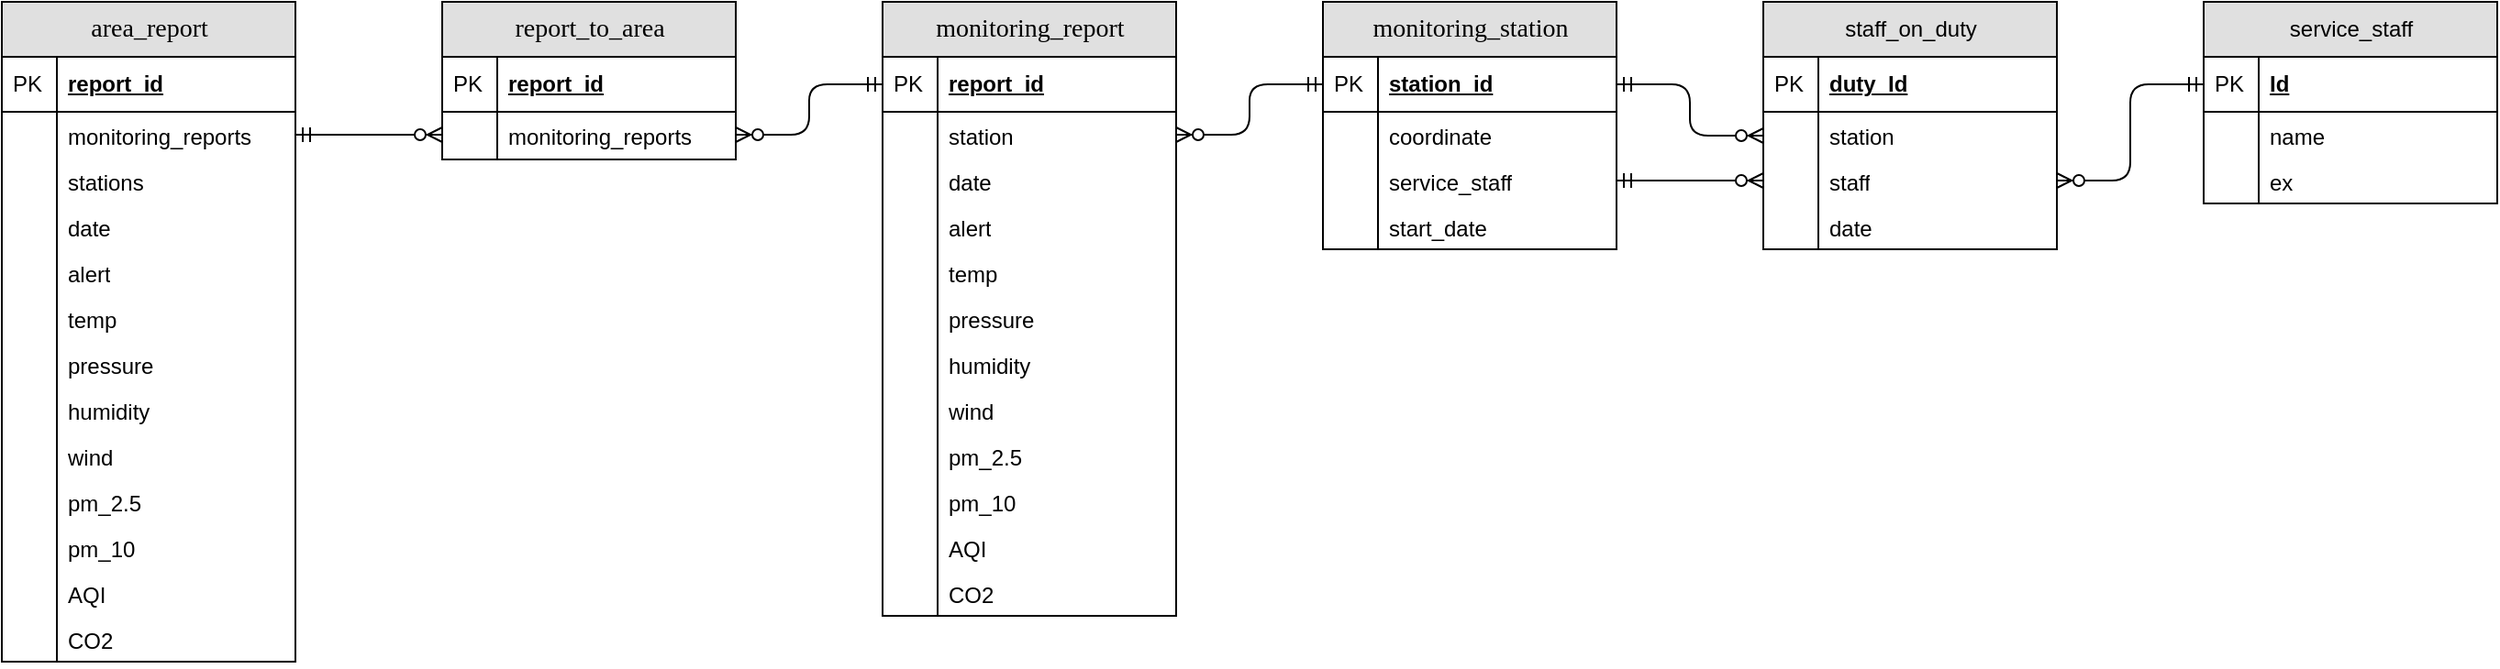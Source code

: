 <mxfile version="14.6.13" type="github">
  <diagram name="Page-1" id="e56a1550-8fbb-45ad-956c-1786394a9013">
    <mxGraphModel dx="2522" dy="762" grid="1" gridSize="10" guides="1" tooltips="1" connect="1" arrows="1" fold="1" page="1" pageScale="1" pageWidth="1100" pageHeight="850" background="#ffffff" math="0" shadow="0">
      <root>
        <mxCell id="0" />
        <mxCell id="1" parent="0" />
        <mxCell id="2e49270ec7c68f3f-80" value="monitoring_station" style="swimlane;html=1;fontStyle=0;childLayout=stackLayout;horizontal=1;startSize=30;fillColor=#e0e0e0;horizontalStack=0;resizeParent=1;resizeLast=0;collapsible=1;marginBottom=0;swimlaneFillColor=#ffffff;align=center;rounded=0;shadow=0;comic=0;labelBackgroundColor=none;strokeWidth=1;fontFamily=Verdana;fontSize=14" parent="1" vertex="1">
          <mxGeometry x="440" y="320" width="160" height="135" as="geometry">
            <mxRectangle x="30" y="358" width="170" height="26" as="alternateBounds" />
          </mxGeometry>
        </mxCell>
        <mxCell id="2e49270ec7c68f3f-81" value="station_id" style="shape=partialRectangle;top=0;left=0;right=0;bottom=1;html=1;align=left;verticalAlign=middle;fillColor=none;spacingLeft=34;spacingRight=4;whiteSpace=wrap;overflow=hidden;rotatable=0;points=[[0,0.5],[1,0.5]];portConstraint=eastwest;dropTarget=0;fontStyle=5;" parent="2e49270ec7c68f3f-80" vertex="1">
          <mxGeometry y="30" width="160" height="30" as="geometry" />
        </mxCell>
        <mxCell id="2e49270ec7c68f3f-82" value="PK" style="shape=partialRectangle;top=0;left=0;bottom=0;html=1;fillColor=none;align=left;verticalAlign=middle;spacingLeft=4;spacingRight=4;whiteSpace=wrap;overflow=hidden;rotatable=0;points=[];portConstraint=eastwest;part=1;" parent="2e49270ec7c68f3f-81" vertex="1" connectable="0">
          <mxGeometry width="30" height="30" as="geometry" />
        </mxCell>
        <mxCell id="2e49270ec7c68f3f-83" value="coordinate" style="shape=partialRectangle;top=0;left=0;right=0;bottom=0;html=1;align=left;verticalAlign=top;fillColor=none;spacingLeft=34;spacingRight=4;whiteSpace=wrap;overflow=hidden;rotatable=0;points=[[0,0.5],[1,0.5]];portConstraint=eastwest;dropTarget=0;" parent="2e49270ec7c68f3f-80" vertex="1">
          <mxGeometry y="60" width="160" height="25" as="geometry" />
        </mxCell>
        <mxCell id="2e49270ec7c68f3f-84" value="" style="shape=partialRectangle;top=0;left=0;bottom=0;html=1;fillColor=none;align=left;verticalAlign=top;spacingLeft=4;spacingRight=4;whiteSpace=wrap;overflow=hidden;rotatable=0;points=[];portConstraint=eastwest;part=1;" parent="2e49270ec7c68f3f-83" vertex="1" connectable="0">
          <mxGeometry width="30" height="25" as="geometry" />
        </mxCell>
        <mxCell id="2e49270ec7c68f3f-87" value="service_staff" style="shape=partialRectangle;top=0;left=0;right=0;bottom=0;html=1;align=left;verticalAlign=top;fillColor=none;spacingLeft=34;spacingRight=4;whiteSpace=wrap;overflow=hidden;rotatable=0;points=[[0,0.5],[1,0.5]];portConstraint=eastwest;dropTarget=0;" parent="2e49270ec7c68f3f-80" vertex="1">
          <mxGeometry y="85" width="160" height="25" as="geometry" />
        </mxCell>
        <mxCell id="2e49270ec7c68f3f-88" value="" style="shape=partialRectangle;top=0;left=0;bottom=0;html=1;fillColor=none;align=left;verticalAlign=top;spacingLeft=4;spacingRight=4;whiteSpace=wrap;overflow=hidden;rotatable=0;points=[];portConstraint=eastwest;part=1;" parent="2e49270ec7c68f3f-87" vertex="1" connectable="0">
          <mxGeometry width="30" height="25" as="geometry" />
        </mxCell>
        <mxCell id="2e49270ec7c68f3f-85" value="start_date" style="shape=partialRectangle;top=0;left=0;right=0;bottom=0;html=1;align=left;verticalAlign=top;fillColor=none;spacingLeft=34;spacingRight=4;whiteSpace=wrap;overflow=hidden;rotatable=0;points=[[0,0.5],[1,0.5]];portConstraint=eastwest;dropTarget=0;" parent="2e49270ec7c68f3f-80" vertex="1">
          <mxGeometry y="110" width="160" height="25" as="geometry" />
        </mxCell>
        <mxCell id="2e49270ec7c68f3f-86" value="" style="shape=partialRectangle;top=0;left=0;bottom=0;html=1;fillColor=none;align=left;verticalAlign=top;spacingLeft=4;spacingRight=4;whiteSpace=wrap;overflow=hidden;rotatable=0;points=[];portConstraint=eastwest;part=1;" parent="2e49270ec7c68f3f-85" vertex="1" connectable="0">
          <mxGeometry width="30" height="25" as="geometry" />
        </mxCell>
        <mxCell id="SDH8PBnI_4fNQl6dAAK--8" value="&lt;span style=&quot;font-family: &amp;#34;helvetica&amp;#34; ; font-size: 12px ; text-align: left&quot;&gt;service_staff&lt;/span&gt;" style="swimlane;html=1;fontStyle=0;childLayout=stackLayout;horizontal=1;startSize=30;fillColor=#e0e0e0;horizontalStack=0;resizeParent=1;resizeLast=0;collapsible=1;marginBottom=0;swimlaneFillColor=#ffffff;align=center;rounded=0;shadow=0;comic=0;labelBackgroundColor=none;strokeWidth=1;fontFamily=Verdana;fontSize=14;swimlaneLine=1;" vertex="1" parent="1">
          <mxGeometry x="920" y="320" width="160" height="110" as="geometry" />
        </mxCell>
        <mxCell id="SDH8PBnI_4fNQl6dAAK--9" value="Id" style="shape=partialRectangle;top=0;left=0;right=0;bottom=1;html=1;align=left;verticalAlign=middle;fillColor=none;spacingLeft=34;spacingRight=4;whiteSpace=wrap;overflow=hidden;rotatable=0;points=[[0,0.5],[1,0.5]];portConstraint=eastwest;dropTarget=0;fontStyle=5;" vertex="1" parent="SDH8PBnI_4fNQl6dAAK--8">
          <mxGeometry y="30" width="160" height="30" as="geometry" />
        </mxCell>
        <mxCell id="SDH8PBnI_4fNQl6dAAK--10" value="PK" style="shape=partialRectangle;top=0;left=0;bottom=0;html=1;fillColor=none;align=left;verticalAlign=middle;spacingLeft=4;spacingRight=4;whiteSpace=wrap;overflow=hidden;rotatable=0;points=[];portConstraint=eastwest;part=1;" vertex="1" connectable="0" parent="SDH8PBnI_4fNQl6dAAK--9">
          <mxGeometry width="30" height="30" as="geometry" />
        </mxCell>
        <mxCell id="SDH8PBnI_4fNQl6dAAK--11" value="name" style="shape=partialRectangle;top=0;left=0;right=0;bottom=0;html=1;align=left;verticalAlign=top;fillColor=none;spacingLeft=34;spacingRight=4;whiteSpace=wrap;overflow=hidden;rotatable=0;points=[[0,0.5],[1,0.5]];portConstraint=eastwest;dropTarget=0;" vertex="1" parent="SDH8PBnI_4fNQl6dAAK--8">
          <mxGeometry y="60" width="160" height="25" as="geometry" />
        </mxCell>
        <mxCell id="SDH8PBnI_4fNQl6dAAK--12" value="" style="shape=partialRectangle;top=0;left=0;bottom=0;html=1;fillColor=none;align=left;verticalAlign=top;spacingLeft=4;spacingRight=4;whiteSpace=wrap;overflow=hidden;rotatable=0;points=[];portConstraint=eastwest;part=1;" vertex="1" connectable="0" parent="SDH8PBnI_4fNQl6dAAK--11">
          <mxGeometry width="30" height="25" as="geometry" />
        </mxCell>
        <mxCell id="SDH8PBnI_4fNQl6dAAK--35" value="ex" style="shape=partialRectangle;top=0;left=0;right=0;bottom=0;html=1;align=left;verticalAlign=top;fillColor=none;spacingLeft=34;spacingRight=4;whiteSpace=wrap;overflow=hidden;rotatable=0;points=[[0,0.5],[1,0.5]];portConstraint=eastwest;dropTarget=0;" vertex="1" parent="SDH8PBnI_4fNQl6dAAK--8">
          <mxGeometry y="85" width="160" height="25" as="geometry" />
        </mxCell>
        <mxCell id="SDH8PBnI_4fNQl6dAAK--36" value="" style="shape=partialRectangle;top=0;left=0;bottom=0;html=1;fillColor=none;align=left;verticalAlign=top;spacingLeft=4;spacingRight=4;whiteSpace=wrap;overflow=hidden;rotatable=0;points=[];portConstraint=eastwest;part=1;" vertex="1" connectable="0" parent="SDH8PBnI_4fNQl6dAAK--35">
          <mxGeometry width="30" height="25" as="geometry" />
        </mxCell>
        <mxCell id="SDH8PBnI_4fNQl6dAAK--19" value="&lt;span style=&quot;font-family: &amp;#34;helvetica&amp;#34; ; font-size: 12px ; text-align: left&quot;&gt;staff_on_duty&lt;/span&gt;" style="swimlane;html=1;fontStyle=0;childLayout=stackLayout;horizontal=1;startSize=30;fillColor=#e0e0e0;horizontalStack=0;resizeParent=1;resizeLast=0;collapsible=1;marginBottom=0;swimlaneFillColor=#ffffff;align=center;rounded=0;shadow=0;comic=0;labelBackgroundColor=none;strokeWidth=1;fontFamily=Verdana;fontSize=14;swimlaneLine=1;" vertex="1" parent="1">
          <mxGeometry x="680" y="320" width="160" height="135" as="geometry">
            <mxRectangle x="290" y="570" width="100" height="26" as="alternateBounds" />
          </mxGeometry>
        </mxCell>
        <mxCell id="SDH8PBnI_4fNQl6dAAK--20" value="duty_Id" style="shape=partialRectangle;top=0;left=0;right=0;bottom=1;html=1;align=left;verticalAlign=middle;fillColor=none;spacingLeft=34;spacingRight=4;whiteSpace=wrap;overflow=hidden;rotatable=0;points=[[0,0.5],[1,0.5]];portConstraint=eastwest;dropTarget=0;fontStyle=5;" vertex="1" parent="SDH8PBnI_4fNQl6dAAK--19">
          <mxGeometry y="30" width="160" height="30" as="geometry" />
        </mxCell>
        <mxCell id="SDH8PBnI_4fNQl6dAAK--21" value="PK" style="shape=partialRectangle;top=0;left=0;bottom=0;html=1;fillColor=none;align=left;verticalAlign=middle;spacingLeft=4;spacingRight=4;whiteSpace=wrap;overflow=hidden;rotatable=0;points=[];portConstraint=eastwest;part=1;" vertex="1" connectable="0" parent="SDH8PBnI_4fNQl6dAAK--20">
          <mxGeometry width="30" height="30" as="geometry" />
        </mxCell>
        <mxCell id="SDH8PBnI_4fNQl6dAAK--24" value="station" style="shape=partialRectangle;top=0;left=0;right=0;bottom=0;html=1;align=left;verticalAlign=top;fillColor=none;spacingLeft=34;spacingRight=4;whiteSpace=wrap;overflow=hidden;rotatable=0;points=[[0,0.5],[1,0.5]];portConstraint=eastwest;dropTarget=0;" vertex="1" parent="SDH8PBnI_4fNQl6dAAK--19">
          <mxGeometry y="60" width="160" height="25" as="geometry" />
        </mxCell>
        <mxCell id="SDH8PBnI_4fNQl6dAAK--25" value="" style="shape=partialRectangle;top=0;left=0;bottom=0;html=1;fillColor=none;align=left;verticalAlign=top;spacingLeft=4;spacingRight=4;whiteSpace=wrap;overflow=hidden;rotatable=0;points=[];portConstraint=eastwest;part=1;" vertex="1" connectable="0" parent="SDH8PBnI_4fNQl6dAAK--24">
          <mxGeometry width="30" height="25" as="geometry" />
        </mxCell>
        <mxCell id="SDH8PBnI_4fNQl6dAAK--22" value="staff" style="shape=partialRectangle;top=0;left=0;right=0;bottom=0;html=1;align=left;verticalAlign=top;fillColor=none;spacingLeft=34;spacingRight=4;whiteSpace=wrap;overflow=hidden;rotatable=0;points=[[0,0.5],[1,0.5]];portConstraint=eastwest;dropTarget=0;" vertex="1" parent="SDH8PBnI_4fNQl6dAAK--19">
          <mxGeometry y="85" width="160" height="25" as="geometry" />
        </mxCell>
        <mxCell id="SDH8PBnI_4fNQl6dAAK--23" value="" style="shape=partialRectangle;top=0;left=0;bottom=0;html=1;fillColor=none;align=left;verticalAlign=top;spacingLeft=4;spacingRight=4;whiteSpace=wrap;overflow=hidden;rotatable=0;points=[];portConstraint=eastwest;part=1;" vertex="1" connectable="0" parent="SDH8PBnI_4fNQl6dAAK--22">
          <mxGeometry width="30" height="25" as="geometry" />
        </mxCell>
        <mxCell id="SDH8PBnI_4fNQl6dAAK--26" value="date" style="shape=partialRectangle;top=0;left=0;right=0;bottom=0;html=1;align=left;verticalAlign=top;fillColor=none;spacingLeft=34;spacingRight=4;whiteSpace=wrap;overflow=hidden;rotatable=0;points=[[0,0.5],[1,0.5]];portConstraint=eastwest;dropTarget=0;" vertex="1" parent="SDH8PBnI_4fNQl6dAAK--19">
          <mxGeometry y="110" width="160" height="25" as="geometry" />
        </mxCell>
        <mxCell id="SDH8PBnI_4fNQl6dAAK--27" value="" style="shape=partialRectangle;top=0;left=0;bottom=0;html=1;fillColor=none;align=left;verticalAlign=top;spacingLeft=4;spacingRight=4;whiteSpace=wrap;overflow=hidden;rotatable=0;points=[];portConstraint=eastwest;part=1;" vertex="1" connectable="0" parent="SDH8PBnI_4fNQl6dAAK--26">
          <mxGeometry width="30" height="25" as="geometry" />
        </mxCell>
        <mxCell id="SDH8PBnI_4fNQl6dAAK--31" value="" style="edgeStyle=orthogonalEdgeStyle;html=1;endArrow=ERzeroToMany;endFill=1;labelBackgroundColor=none;fontFamily=Verdana;fontSize=14;exitX=1;exitY=0.5;startArrow=ERmandOne;startFill=0;entryX=0;entryY=0.5;entryDx=0;entryDy=0;" edge="1" parent="1" source="2e49270ec7c68f3f-87" target="SDH8PBnI_4fNQl6dAAK--22">
          <mxGeometry width="100" height="100" relative="1" as="geometry">
            <mxPoint x="630" y="479" as="sourcePoint" />
            <mxPoint x="700" y="453" as="targetPoint" />
            <Array as="points">
              <mxPoint x="640" y="418" />
              <mxPoint x="640" y="418" />
            </Array>
          </mxGeometry>
        </mxCell>
        <mxCell id="SDH8PBnI_4fNQl6dAAK--32" value="" style="edgeStyle=orthogonalEdgeStyle;html=1;endArrow=ERzeroToMany;endFill=1;labelBackgroundColor=none;fontFamily=Verdana;fontSize=14;exitX=1;exitY=0.5;startArrow=ERmandOne;startFill=0;entryX=0;entryY=0.5;entryDx=0;entryDy=0;exitDx=0;exitDy=0;" edge="1" parent="1" source="2e49270ec7c68f3f-81" target="SDH8PBnI_4fNQl6dAAK--24">
          <mxGeometry width="100" height="100" relative="1" as="geometry">
            <mxPoint x="510" y="538" as="sourcePoint" />
            <mxPoint x="610" y="724.0" as="targetPoint" />
            <Array as="points">
              <mxPoint x="640" y="365" />
              <mxPoint x="640" y="393" />
              <mxPoint x="680" y="393" />
            </Array>
          </mxGeometry>
        </mxCell>
        <mxCell id="SDH8PBnI_4fNQl6dAAK--38" style="edgeStyle=orthogonalEdgeStyle;rounded=1;orthogonalLoop=1;jettySize=auto;html=1;entryX=0;entryY=0.5;entryDx=0;entryDy=0;startArrow=ERzeroToMany;startFill=1;endArrow=ERmandOne;endFill=0;" edge="1" parent="1" source="SDH8PBnI_4fNQl6dAAK--22" target="SDH8PBnI_4fNQl6dAAK--9">
          <mxGeometry relative="1" as="geometry">
            <mxPoint x="1080" y="423" as="sourcePoint" />
          </mxGeometry>
        </mxCell>
        <mxCell id="SDH8PBnI_4fNQl6dAAK--39" value="monitoring_report" style="swimlane;html=1;fontStyle=0;childLayout=stackLayout;horizontal=1;startSize=30;fillColor=#e0e0e0;horizontalStack=0;resizeParent=1;resizeLast=0;collapsible=1;marginBottom=0;swimlaneFillColor=#ffffff;align=center;rounded=0;shadow=0;comic=0;labelBackgroundColor=none;strokeWidth=1;fontFamily=Verdana;fontSize=14" vertex="1" parent="1">
          <mxGeometry x="200" y="320" width="160" height="335" as="geometry">
            <mxRectangle x="30" y="358" width="170" height="26" as="alternateBounds" />
          </mxGeometry>
        </mxCell>
        <mxCell id="SDH8PBnI_4fNQl6dAAK--40" value="report_id" style="shape=partialRectangle;top=0;left=0;right=0;bottom=1;html=1;align=left;verticalAlign=middle;fillColor=none;spacingLeft=34;spacingRight=4;whiteSpace=wrap;overflow=hidden;rotatable=0;points=[[0,0.5],[1,0.5]];portConstraint=eastwest;dropTarget=0;fontStyle=5;" vertex="1" parent="SDH8PBnI_4fNQl6dAAK--39">
          <mxGeometry y="30" width="160" height="30" as="geometry" />
        </mxCell>
        <mxCell id="SDH8PBnI_4fNQl6dAAK--41" value="PK" style="shape=partialRectangle;top=0;left=0;bottom=0;html=1;fillColor=none;align=left;verticalAlign=middle;spacingLeft=4;spacingRight=4;whiteSpace=wrap;overflow=hidden;rotatable=0;points=[];portConstraint=eastwest;part=1;" vertex="1" connectable="0" parent="SDH8PBnI_4fNQl6dAAK--40">
          <mxGeometry width="30" height="30" as="geometry" />
        </mxCell>
        <mxCell id="SDH8PBnI_4fNQl6dAAK--42" value="station" style="shape=partialRectangle;top=0;left=0;right=0;bottom=0;html=1;align=left;verticalAlign=top;fillColor=none;spacingLeft=34;spacingRight=4;whiteSpace=wrap;overflow=hidden;rotatable=0;points=[[0,0.5],[1,0.5]];portConstraint=eastwest;dropTarget=0;" vertex="1" parent="SDH8PBnI_4fNQl6dAAK--39">
          <mxGeometry y="60" width="160" height="25" as="geometry" />
        </mxCell>
        <mxCell id="SDH8PBnI_4fNQl6dAAK--43" value="" style="shape=partialRectangle;top=0;left=0;bottom=0;html=1;fillColor=none;align=left;verticalAlign=top;spacingLeft=4;spacingRight=4;whiteSpace=wrap;overflow=hidden;rotatable=0;points=[];portConstraint=eastwest;part=1;" vertex="1" connectable="0" parent="SDH8PBnI_4fNQl6dAAK--42">
          <mxGeometry width="30" height="25" as="geometry" />
        </mxCell>
        <mxCell id="SDH8PBnI_4fNQl6dAAK--44" value="date" style="shape=partialRectangle;top=0;left=0;right=0;bottom=0;html=1;align=left;verticalAlign=top;fillColor=none;spacingLeft=34;spacingRight=4;whiteSpace=wrap;overflow=hidden;rotatable=0;points=[[0,0.5],[1,0.5]];portConstraint=eastwest;dropTarget=0;" vertex="1" parent="SDH8PBnI_4fNQl6dAAK--39">
          <mxGeometry y="85" width="160" height="25" as="geometry" />
        </mxCell>
        <mxCell id="SDH8PBnI_4fNQl6dAAK--45" value="" style="shape=partialRectangle;top=0;left=0;bottom=0;html=1;fillColor=none;align=left;verticalAlign=top;spacingLeft=4;spacingRight=4;whiteSpace=wrap;overflow=hidden;rotatable=0;points=[];portConstraint=eastwest;part=1;" vertex="1" connectable="0" parent="SDH8PBnI_4fNQl6dAAK--44">
          <mxGeometry width="30" height="25" as="geometry" />
        </mxCell>
        <mxCell id="SDH8PBnI_4fNQl6dAAK--46" value="alert" style="shape=partialRectangle;top=0;left=0;right=0;bottom=0;html=1;align=left;verticalAlign=top;fillColor=none;spacingLeft=34;spacingRight=4;whiteSpace=wrap;overflow=hidden;rotatable=0;points=[[0,0.5],[1,0.5]];portConstraint=eastwest;dropTarget=0;" vertex="1" parent="SDH8PBnI_4fNQl6dAAK--39">
          <mxGeometry y="110" width="160" height="25" as="geometry" />
        </mxCell>
        <mxCell id="SDH8PBnI_4fNQl6dAAK--47" value="" style="shape=partialRectangle;top=0;left=0;bottom=0;html=1;fillColor=none;align=left;verticalAlign=top;spacingLeft=4;spacingRight=4;whiteSpace=wrap;overflow=hidden;rotatable=0;points=[];portConstraint=eastwest;part=1;" vertex="1" connectable="0" parent="SDH8PBnI_4fNQl6dAAK--46">
          <mxGeometry width="30" height="25" as="geometry" />
        </mxCell>
        <mxCell id="SDH8PBnI_4fNQl6dAAK--48" value="temp" style="shape=partialRectangle;top=0;left=0;right=0;bottom=0;html=1;align=left;verticalAlign=top;fillColor=none;spacingLeft=34;spacingRight=4;whiteSpace=wrap;overflow=hidden;rotatable=0;points=[[0,0.5],[1,0.5]];portConstraint=eastwest;dropTarget=0;" vertex="1" parent="SDH8PBnI_4fNQl6dAAK--39">
          <mxGeometry y="135" width="160" height="25" as="geometry" />
        </mxCell>
        <mxCell id="SDH8PBnI_4fNQl6dAAK--49" value="" style="shape=partialRectangle;top=0;left=0;bottom=0;html=1;fillColor=none;align=left;verticalAlign=top;spacingLeft=4;spacingRight=4;whiteSpace=wrap;overflow=hidden;rotatable=0;points=[];portConstraint=eastwest;part=1;" vertex="1" connectable="0" parent="SDH8PBnI_4fNQl6dAAK--48">
          <mxGeometry width="30" height="25" as="geometry" />
        </mxCell>
        <mxCell id="SDH8PBnI_4fNQl6dAAK--50" value="pressure" style="shape=partialRectangle;top=0;left=0;right=0;bottom=0;html=1;align=left;verticalAlign=top;fillColor=none;spacingLeft=34;spacingRight=4;whiteSpace=wrap;overflow=hidden;rotatable=0;points=[[0,0.5],[1,0.5]];portConstraint=eastwest;dropTarget=0;" vertex="1" parent="SDH8PBnI_4fNQl6dAAK--39">
          <mxGeometry y="160" width="160" height="25" as="geometry" />
        </mxCell>
        <mxCell id="SDH8PBnI_4fNQl6dAAK--51" value="" style="shape=partialRectangle;top=0;left=0;bottom=0;html=1;fillColor=none;align=left;verticalAlign=top;spacingLeft=4;spacingRight=4;whiteSpace=wrap;overflow=hidden;rotatable=0;points=[];portConstraint=eastwest;part=1;" vertex="1" connectable="0" parent="SDH8PBnI_4fNQl6dAAK--50">
          <mxGeometry width="30" height="25" as="geometry" />
        </mxCell>
        <mxCell id="SDH8PBnI_4fNQl6dAAK--52" value="humidity" style="shape=partialRectangle;top=0;left=0;right=0;bottom=0;html=1;align=left;verticalAlign=top;fillColor=none;spacingLeft=34;spacingRight=4;whiteSpace=wrap;overflow=hidden;rotatable=0;points=[[0,0.5],[1,0.5]];portConstraint=eastwest;dropTarget=0;" vertex="1" parent="SDH8PBnI_4fNQl6dAAK--39">
          <mxGeometry y="185" width="160" height="25" as="geometry" />
        </mxCell>
        <mxCell id="SDH8PBnI_4fNQl6dAAK--53" value="" style="shape=partialRectangle;top=0;left=0;bottom=0;html=1;fillColor=none;align=left;verticalAlign=top;spacingLeft=4;spacingRight=4;whiteSpace=wrap;overflow=hidden;rotatable=0;points=[];portConstraint=eastwest;part=1;" vertex="1" connectable="0" parent="SDH8PBnI_4fNQl6dAAK--52">
          <mxGeometry width="30" height="25" as="geometry" />
        </mxCell>
        <mxCell id="SDH8PBnI_4fNQl6dAAK--54" value="wind" style="shape=partialRectangle;top=0;left=0;right=0;bottom=0;html=1;align=left;verticalAlign=top;fillColor=none;spacingLeft=34;spacingRight=4;whiteSpace=wrap;overflow=hidden;rotatable=0;points=[[0,0.5],[1,0.5]];portConstraint=eastwest;dropTarget=0;" vertex="1" parent="SDH8PBnI_4fNQl6dAAK--39">
          <mxGeometry y="210" width="160" height="25" as="geometry" />
        </mxCell>
        <mxCell id="SDH8PBnI_4fNQl6dAAK--55" value="" style="shape=partialRectangle;top=0;left=0;bottom=0;html=1;fillColor=none;align=left;verticalAlign=top;spacingLeft=4;spacingRight=4;whiteSpace=wrap;overflow=hidden;rotatable=0;points=[];portConstraint=eastwest;part=1;" vertex="1" connectable="0" parent="SDH8PBnI_4fNQl6dAAK--54">
          <mxGeometry width="30" height="25" as="geometry" />
        </mxCell>
        <mxCell id="SDH8PBnI_4fNQl6dAAK--56" value="pm_2.5" style="shape=partialRectangle;top=0;left=0;right=0;bottom=0;html=1;align=left;verticalAlign=top;fillColor=none;spacingLeft=34;spacingRight=4;whiteSpace=wrap;overflow=hidden;rotatable=0;points=[[0,0.5],[1,0.5]];portConstraint=eastwest;dropTarget=0;" vertex="1" parent="SDH8PBnI_4fNQl6dAAK--39">
          <mxGeometry y="235" width="160" height="25" as="geometry" />
        </mxCell>
        <mxCell id="SDH8PBnI_4fNQl6dAAK--57" value="" style="shape=partialRectangle;top=0;left=0;bottom=0;html=1;fillColor=none;align=left;verticalAlign=top;spacingLeft=4;spacingRight=4;whiteSpace=wrap;overflow=hidden;rotatable=0;points=[];portConstraint=eastwest;part=1;" vertex="1" connectable="0" parent="SDH8PBnI_4fNQl6dAAK--56">
          <mxGeometry width="30" height="25" as="geometry" />
        </mxCell>
        <mxCell id="SDH8PBnI_4fNQl6dAAK--58" value="pm_10" style="shape=partialRectangle;top=0;left=0;right=0;bottom=0;html=1;align=left;verticalAlign=top;fillColor=none;spacingLeft=34;spacingRight=4;whiteSpace=wrap;overflow=hidden;rotatable=0;points=[[0,0.5],[1,0.5]];portConstraint=eastwest;dropTarget=0;" vertex="1" parent="SDH8PBnI_4fNQl6dAAK--39">
          <mxGeometry y="260" width="160" height="25" as="geometry" />
        </mxCell>
        <mxCell id="SDH8PBnI_4fNQl6dAAK--59" value="" style="shape=partialRectangle;top=0;left=0;bottom=0;html=1;fillColor=none;align=left;verticalAlign=top;spacingLeft=4;spacingRight=4;whiteSpace=wrap;overflow=hidden;rotatable=0;points=[];portConstraint=eastwest;part=1;" vertex="1" connectable="0" parent="SDH8PBnI_4fNQl6dAAK--58">
          <mxGeometry width="30" height="25" as="geometry" />
        </mxCell>
        <mxCell id="SDH8PBnI_4fNQl6dAAK--60" value="AQI" style="shape=partialRectangle;top=0;left=0;right=0;bottom=0;html=1;align=left;verticalAlign=top;fillColor=none;spacingLeft=34;spacingRight=4;whiteSpace=wrap;overflow=hidden;rotatable=0;points=[[0,0.5],[1,0.5]];portConstraint=eastwest;dropTarget=0;" vertex="1" parent="SDH8PBnI_4fNQl6dAAK--39">
          <mxGeometry y="285" width="160" height="25" as="geometry" />
        </mxCell>
        <mxCell id="SDH8PBnI_4fNQl6dAAK--61" value="" style="shape=partialRectangle;top=0;left=0;bottom=0;html=1;fillColor=none;align=left;verticalAlign=top;spacingLeft=4;spacingRight=4;whiteSpace=wrap;overflow=hidden;rotatable=0;points=[];portConstraint=eastwest;part=1;" vertex="1" connectable="0" parent="SDH8PBnI_4fNQl6dAAK--60">
          <mxGeometry width="30" height="25" as="geometry" />
        </mxCell>
        <mxCell id="SDH8PBnI_4fNQl6dAAK--62" value="CO2" style="shape=partialRectangle;top=0;left=0;right=0;bottom=0;html=1;align=left;verticalAlign=top;fillColor=none;spacingLeft=34;spacingRight=4;whiteSpace=wrap;overflow=hidden;rotatable=0;points=[[0,0.5],[1,0.5]];portConstraint=eastwest;dropTarget=0;" vertex="1" parent="SDH8PBnI_4fNQl6dAAK--39">
          <mxGeometry y="310" width="160" height="25" as="geometry" />
        </mxCell>
        <mxCell id="SDH8PBnI_4fNQl6dAAK--63" value="" style="shape=partialRectangle;top=0;left=0;bottom=0;html=1;fillColor=none;align=left;verticalAlign=top;spacingLeft=4;spacingRight=4;whiteSpace=wrap;overflow=hidden;rotatable=0;points=[];portConstraint=eastwest;part=1;" vertex="1" connectable="0" parent="SDH8PBnI_4fNQl6dAAK--62">
          <mxGeometry width="30" height="25" as="geometry" />
        </mxCell>
        <mxCell id="SDH8PBnI_4fNQl6dAAK--64" style="edgeStyle=orthogonalEdgeStyle;rounded=1;orthogonalLoop=1;jettySize=auto;html=1;startArrow=ERzeroToMany;startFill=1;endArrow=ERmandOne;endFill=0;strokeColor=#000000;" edge="1" parent="1" source="SDH8PBnI_4fNQl6dAAK--42" target="2e49270ec7c68f3f-81">
          <mxGeometry relative="1" as="geometry" />
        </mxCell>
        <mxCell id="SDH8PBnI_4fNQl6dAAK--74" value="area_report" style="swimlane;html=1;fontStyle=0;childLayout=stackLayout;horizontal=1;startSize=30;fillColor=#e0e0e0;horizontalStack=0;resizeParent=1;resizeLast=0;collapsible=1;marginBottom=0;swimlaneFillColor=#ffffff;align=center;rounded=0;shadow=0;comic=0;labelBackgroundColor=none;strokeWidth=1;fontFamily=Verdana;fontSize=14" vertex="1" parent="1">
          <mxGeometry x="-280" y="320" width="160" height="360" as="geometry">
            <mxRectangle x="-720" y="320" width="170" height="26" as="alternateBounds" />
          </mxGeometry>
        </mxCell>
        <mxCell id="SDH8PBnI_4fNQl6dAAK--75" value="report_id" style="shape=partialRectangle;top=0;left=0;right=0;bottom=1;html=1;align=left;verticalAlign=middle;fillColor=none;spacingLeft=34;spacingRight=4;whiteSpace=wrap;overflow=hidden;rotatable=0;points=[[0,0.5],[1,0.5]];portConstraint=eastwest;dropTarget=0;fontStyle=5;" vertex="1" parent="SDH8PBnI_4fNQl6dAAK--74">
          <mxGeometry y="30" width="160" height="30" as="geometry" />
        </mxCell>
        <mxCell id="SDH8PBnI_4fNQl6dAAK--76" value="PK" style="shape=partialRectangle;top=0;left=0;bottom=0;html=1;fillColor=none;align=left;verticalAlign=middle;spacingLeft=4;spacingRight=4;whiteSpace=wrap;overflow=hidden;rotatable=0;points=[];portConstraint=eastwest;part=1;" vertex="1" connectable="0" parent="SDH8PBnI_4fNQl6dAAK--75">
          <mxGeometry width="30" height="30" as="geometry" />
        </mxCell>
        <mxCell id="SDH8PBnI_4fNQl6dAAK--99" value="monitoring_reports" style="shape=partialRectangle;top=0;left=0;right=0;bottom=0;html=1;align=left;verticalAlign=top;fillColor=none;spacingLeft=34;spacingRight=4;whiteSpace=wrap;overflow=hidden;rotatable=0;points=[[0,0.5],[1,0.5]];portConstraint=eastwest;dropTarget=0;" vertex="1" parent="SDH8PBnI_4fNQl6dAAK--74">
          <mxGeometry y="60" width="160" height="25" as="geometry" />
        </mxCell>
        <mxCell id="SDH8PBnI_4fNQl6dAAK--100" value="" style="shape=partialRectangle;top=0;left=0;bottom=0;html=1;fillColor=none;align=left;verticalAlign=top;spacingLeft=4;spacingRight=4;whiteSpace=wrap;overflow=hidden;rotatable=0;points=[];portConstraint=eastwest;part=1;" vertex="1" connectable="0" parent="SDH8PBnI_4fNQl6dAAK--99">
          <mxGeometry width="30" height="25" as="geometry" />
        </mxCell>
        <mxCell id="SDH8PBnI_4fNQl6dAAK--77" value="stations" style="shape=partialRectangle;top=0;left=0;right=0;bottom=0;html=1;align=left;verticalAlign=top;fillColor=none;spacingLeft=34;spacingRight=4;whiteSpace=wrap;overflow=hidden;rotatable=0;points=[[0,0.5],[1,0.5]];portConstraint=eastwest;dropTarget=0;" vertex="1" parent="SDH8PBnI_4fNQl6dAAK--74">
          <mxGeometry y="85" width="160" height="25" as="geometry" />
        </mxCell>
        <mxCell id="SDH8PBnI_4fNQl6dAAK--78" value="" style="shape=partialRectangle;top=0;left=0;bottom=0;html=1;fillColor=none;align=left;verticalAlign=top;spacingLeft=4;spacingRight=4;whiteSpace=wrap;overflow=hidden;rotatable=0;points=[];portConstraint=eastwest;part=1;" vertex="1" connectable="0" parent="SDH8PBnI_4fNQl6dAAK--77">
          <mxGeometry width="30" height="25" as="geometry" />
        </mxCell>
        <mxCell id="SDH8PBnI_4fNQl6dAAK--79" value="date" style="shape=partialRectangle;top=0;left=0;right=0;bottom=0;html=1;align=left;verticalAlign=top;fillColor=none;spacingLeft=34;spacingRight=4;whiteSpace=wrap;overflow=hidden;rotatable=0;points=[[0,0.5],[1,0.5]];portConstraint=eastwest;dropTarget=0;" vertex="1" parent="SDH8PBnI_4fNQl6dAAK--74">
          <mxGeometry y="110" width="160" height="25" as="geometry" />
        </mxCell>
        <mxCell id="SDH8PBnI_4fNQl6dAAK--80" value="" style="shape=partialRectangle;top=0;left=0;bottom=0;html=1;fillColor=none;align=left;verticalAlign=top;spacingLeft=4;spacingRight=4;whiteSpace=wrap;overflow=hidden;rotatable=0;points=[];portConstraint=eastwest;part=1;" vertex="1" connectable="0" parent="SDH8PBnI_4fNQl6dAAK--79">
          <mxGeometry width="30" height="25" as="geometry" />
        </mxCell>
        <mxCell id="SDH8PBnI_4fNQl6dAAK--81" value="alert" style="shape=partialRectangle;top=0;left=0;right=0;bottom=0;html=1;align=left;verticalAlign=top;fillColor=none;spacingLeft=34;spacingRight=4;whiteSpace=wrap;overflow=hidden;rotatable=0;points=[[0,0.5],[1,0.5]];portConstraint=eastwest;dropTarget=0;" vertex="1" parent="SDH8PBnI_4fNQl6dAAK--74">
          <mxGeometry y="135" width="160" height="25" as="geometry" />
        </mxCell>
        <mxCell id="SDH8PBnI_4fNQl6dAAK--82" value="" style="shape=partialRectangle;top=0;left=0;bottom=0;html=1;fillColor=none;align=left;verticalAlign=top;spacingLeft=4;spacingRight=4;whiteSpace=wrap;overflow=hidden;rotatable=0;points=[];portConstraint=eastwest;part=1;" vertex="1" connectable="0" parent="SDH8PBnI_4fNQl6dAAK--81">
          <mxGeometry width="30" height="25" as="geometry" />
        </mxCell>
        <mxCell id="SDH8PBnI_4fNQl6dAAK--83" value="temp" style="shape=partialRectangle;top=0;left=0;right=0;bottom=0;html=1;align=left;verticalAlign=top;fillColor=none;spacingLeft=34;spacingRight=4;whiteSpace=wrap;overflow=hidden;rotatable=0;points=[[0,0.5],[1,0.5]];portConstraint=eastwest;dropTarget=0;" vertex="1" parent="SDH8PBnI_4fNQl6dAAK--74">
          <mxGeometry y="160" width="160" height="25" as="geometry" />
        </mxCell>
        <mxCell id="SDH8PBnI_4fNQl6dAAK--84" value="" style="shape=partialRectangle;top=0;left=0;bottom=0;html=1;fillColor=none;align=left;verticalAlign=top;spacingLeft=4;spacingRight=4;whiteSpace=wrap;overflow=hidden;rotatable=0;points=[];portConstraint=eastwest;part=1;" vertex="1" connectable="0" parent="SDH8PBnI_4fNQl6dAAK--83">
          <mxGeometry width="30" height="25" as="geometry" />
        </mxCell>
        <mxCell id="SDH8PBnI_4fNQl6dAAK--85" value="pressure" style="shape=partialRectangle;top=0;left=0;right=0;bottom=0;html=1;align=left;verticalAlign=top;fillColor=none;spacingLeft=34;spacingRight=4;whiteSpace=wrap;overflow=hidden;rotatable=0;points=[[0,0.5],[1,0.5]];portConstraint=eastwest;dropTarget=0;" vertex="1" parent="SDH8PBnI_4fNQl6dAAK--74">
          <mxGeometry y="185" width="160" height="25" as="geometry" />
        </mxCell>
        <mxCell id="SDH8PBnI_4fNQl6dAAK--86" value="" style="shape=partialRectangle;top=0;left=0;bottom=0;html=1;fillColor=none;align=left;verticalAlign=top;spacingLeft=4;spacingRight=4;whiteSpace=wrap;overflow=hidden;rotatable=0;points=[];portConstraint=eastwest;part=1;" vertex="1" connectable="0" parent="SDH8PBnI_4fNQl6dAAK--85">
          <mxGeometry width="30" height="25" as="geometry" />
        </mxCell>
        <mxCell id="SDH8PBnI_4fNQl6dAAK--87" value="humidity" style="shape=partialRectangle;top=0;left=0;right=0;bottom=0;html=1;align=left;verticalAlign=top;fillColor=none;spacingLeft=34;spacingRight=4;whiteSpace=wrap;overflow=hidden;rotatable=0;points=[[0,0.5],[1,0.5]];portConstraint=eastwest;dropTarget=0;" vertex="1" parent="SDH8PBnI_4fNQl6dAAK--74">
          <mxGeometry y="210" width="160" height="25" as="geometry" />
        </mxCell>
        <mxCell id="SDH8PBnI_4fNQl6dAAK--88" value="" style="shape=partialRectangle;top=0;left=0;bottom=0;html=1;fillColor=none;align=left;verticalAlign=top;spacingLeft=4;spacingRight=4;whiteSpace=wrap;overflow=hidden;rotatable=0;points=[];portConstraint=eastwest;part=1;" vertex="1" connectable="0" parent="SDH8PBnI_4fNQl6dAAK--87">
          <mxGeometry width="30" height="25" as="geometry" />
        </mxCell>
        <mxCell id="SDH8PBnI_4fNQl6dAAK--89" value="wind" style="shape=partialRectangle;top=0;left=0;right=0;bottom=0;html=1;align=left;verticalAlign=top;fillColor=none;spacingLeft=34;spacingRight=4;whiteSpace=wrap;overflow=hidden;rotatable=0;points=[[0,0.5],[1,0.5]];portConstraint=eastwest;dropTarget=0;" vertex="1" parent="SDH8PBnI_4fNQl6dAAK--74">
          <mxGeometry y="235" width="160" height="25" as="geometry" />
        </mxCell>
        <mxCell id="SDH8PBnI_4fNQl6dAAK--90" value="" style="shape=partialRectangle;top=0;left=0;bottom=0;html=1;fillColor=none;align=left;verticalAlign=top;spacingLeft=4;spacingRight=4;whiteSpace=wrap;overflow=hidden;rotatable=0;points=[];portConstraint=eastwest;part=1;" vertex="1" connectable="0" parent="SDH8PBnI_4fNQl6dAAK--89">
          <mxGeometry width="30" height="25" as="geometry" />
        </mxCell>
        <mxCell id="SDH8PBnI_4fNQl6dAAK--91" value="pm_2.5" style="shape=partialRectangle;top=0;left=0;right=0;bottom=0;html=1;align=left;verticalAlign=top;fillColor=none;spacingLeft=34;spacingRight=4;whiteSpace=wrap;overflow=hidden;rotatable=0;points=[[0,0.5],[1,0.5]];portConstraint=eastwest;dropTarget=0;" vertex="1" parent="SDH8PBnI_4fNQl6dAAK--74">
          <mxGeometry y="260" width="160" height="25" as="geometry" />
        </mxCell>
        <mxCell id="SDH8PBnI_4fNQl6dAAK--92" value="" style="shape=partialRectangle;top=0;left=0;bottom=0;html=1;fillColor=none;align=left;verticalAlign=top;spacingLeft=4;spacingRight=4;whiteSpace=wrap;overflow=hidden;rotatable=0;points=[];portConstraint=eastwest;part=1;" vertex="1" connectable="0" parent="SDH8PBnI_4fNQl6dAAK--91">
          <mxGeometry width="30" height="25" as="geometry" />
        </mxCell>
        <mxCell id="SDH8PBnI_4fNQl6dAAK--93" value="pm_10" style="shape=partialRectangle;top=0;left=0;right=0;bottom=0;html=1;align=left;verticalAlign=top;fillColor=none;spacingLeft=34;spacingRight=4;whiteSpace=wrap;overflow=hidden;rotatable=0;points=[[0,0.5],[1,0.5]];portConstraint=eastwest;dropTarget=0;" vertex="1" parent="SDH8PBnI_4fNQl6dAAK--74">
          <mxGeometry y="285" width="160" height="25" as="geometry" />
        </mxCell>
        <mxCell id="SDH8PBnI_4fNQl6dAAK--94" value="" style="shape=partialRectangle;top=0;left=0;bottom=0;html=1;fillColor=none;align=left;verticalAlign=top;spacingLeft=4;spacingRight=4;whiteSpace=wrap;overflow=hidden;rotatable=0;points=[];portConstraint=eastwest;part=1;" vertex="1" connectable="0" parent="SDH8PBnI_4fNQl6dAAK--93">
          <mxGeometry width="30" height="25" as="geometry" />
        </mxCell>
        <mxCell id="SDH8PBnI_4fNQl6dAAK--95" value="AQI" style="shape=partialRectangle;top=0;left=0;right=0;bottom=0;html=1;align=left;verticalAlign=top;fillColor=none;spacingLeft=34;spacingRight=4;whiteSpace=wrap;overflow=hidden;rotatable=0;points=[[0,0.5],[1,0.5]];portConstraint=eastwest;dropTarget=0;" vertex="1" parent="SDH8PBnI_4fNQl6dAAK--74">
          <mxGeometry y="310" width="160" height="25" as="geometry" />
        </mxCell>
        <mxCell id="SDH8PBnI_4fNQl6dAAK--96" value="" style="shape=partialRectangle;top=0;left=0;bottom=0;html=1;fillColor=none;align=left;verticalAlign=top;spacingLeft=4;spacingRight=4;whiteSpace=wrap;overflow=hidden;rotatable=0;points=[];portConstraint=eastwest;part=1;" vertex="1" connectable="0" parent="SDH8PBnI_4fNQl6dAAK--95">
          <mxGeometry width="30" height="25" as="geometry" />
        </mxCell>
        <mxCell id="SDH8PBnI_4fNQl6dAAK--97" value="CO2" style="shape=partialRectangle;top=0;left=0;right=0;bottom=0;html=1;align=left;verticalAlign=top;fillColor=none;spacingLeft=34;spacingRight=4;whiteSpace=wrap;overflow=hidden;rotatable=0;points=[[0,0.5],[1,0.5]];portConstraint=eastwest;dropTarget=0;" vertex="1" parent="SDH8PBnI_4fNQl6dAAK--74">
          <mxGeometry y="335" width="160" height="25" as="geometry" />
        </mxCell>
        <mxCell id="SDH8PBnI_4fNQl6dAAK--98" value="" style="shape=partialRectangle;top=0;left=0;bottom=0;html=1;fillColor=none;align=left;verticalAlign=top;spacingLeft=4;spacingRight=4;whiteSpace=wrap;overflow=hidden;rotatable=0;points=[];portConstraint=eastwest;part=1;" vertex="1" connectable="0" parent="SDH8PBnI_4fNQl6dAAK--97">
          <mxGeometry width="30" height="25" as="geometry" />
        </mxCell>
        <mxCell id="SDH8PBnI_4fNQl6dAAK--101" style="edgeStyle=orthogonalEdgeStyle;rounded=1;orthogonalLoop=1;jettySize=auto;html=1;startArrow=ERzeroToMany;startFill=1;endArrow=ERmandOne;endFill=0;strokeColor=#000000;" edge="1" parent="1" source="SDH8PBnI_4fNQl6dAAK--108" target="SDH8PBnI_4fNQl6dAAK--40">
          <mxGeometry relative="1" as="geometry" />
        </mxCell>
        <mxCell id="SDH8PBnI_4fNQl6dAAK--105" value="report_to_area" style="swimlane;html=1;fontStyle=0;childLayout=stackLayout;horizontal=1;startSize=30;fillColor=#e0e0e0;horizontalStack=0;resizeParent=1;resizeLast=0;collapsible=1;marginBottom=0;swimlaneFillColor=#ffffff;align=center;rounded=0;shadow=0;comic=0;labelBackgroundColor=none;strokeWidth=1;fontFamily=Verdana;fontSize=14" vertex="1" parent="1">
          <mxGeometry x="-40" y="320" width="160" height="86" as="geometry">
            <mxRectangle x="-480" y="320" width="170" height="26" as="alternateBounds" />
          </mxGeometry>
        </mxCell>
        <mxCell id="SDH8PBnI_4fNQl6dAAK--106" value="report_id" style="shape=partialRectangle;top=0;left=0;right=0;bottom=1;html=1;align=left;verticalAlign=middle;fillColor=none;spacingLeft=34;spacingRight=4;whiteSpace=wrap;overflow=hidden;rotatable=0;points=[[0,0.5],[1,0.5]];portConstraint=eastwest;dropTarget=0;fontStyle=5;" vertex="1" parent="SDH8PBnI_4fNQl6dAAK--105">
          <mxGeometry y="30" width="160" height="30" as="geometry" />
        </mxCell>
        <mxCell id="SDH8PBnI_4fNQl6dAAK--107" value="PK" style="shape=partialRectangle;top=0;left=0;bottom=0;html=1;fillColor=none;align=left;verticalAlign=middle;spacingLeft=4;spacingRight=4;whiteSpace=wrap;overflow=hidden;rotatable=0;points=[];portConstraint=eastwest;part=1;" vertex="1" connectable="0" parent="SDH8PBnI_4fNQl6dAAK--106">
          <mxGeometry width="30" height="30" as="geometry" />
        </mxCell>
        <mxCell id="SDH8PBnI_4fNQl6dAAK--108" value="monitoring_reports" style="shape=partialRectangle;top=0;left=0;right=0;bottom=0;html=1;align=left;verticalAlign=top;fillColor=none;spacingLeft=34;spacingRight=4;whiteSpace=wrap;overflow=hidden;rotatable=0;points=[[0,0.5],[1,0.5]];portConstraint=eastwest;dropTarget=0;" vertex="1" parent="SDH8PBnI_4fNQl6dAAK--105">
          <mxGeometry y="60" width="160" height="25" as="geometry" />
        </mxCell>
        <mxCell id="SDH8PBnI_4fNQl6dAAK--109" value="" style="shape=partialRectangle;top=0;left=0;bottom=0;html=1;fillColor=none;align=left;verticalAlign=top;spacingLeft=4;spacingRight=4;whiteSpace=wrap;overflow=hidden;rotatable=0;points=[];portConstraint=eastwest;part=1;" vertex="1" connectable="0" parent="SDH8PBnI_4fNQl6dAAK--108">
          <mxGeometry width="30" height="25" as="geometry" />
        </mxCell>
        <mxCell id="SDH8PBnI_4fNQl6dAAK--140" style="edgeStyle=orthogonalEdgeStyle;rounded=1;orthogonalLoop=1;jettySize=auto;html=1;startArrow=ERzeroToMany;startFill=1;endArrow=ERmandOne;endFill=0;strokeColor=#000000;" edge="1" parent="1" source="SDH8PBnI_4fNQl6dAAK--108" target="SDH8PBnI_4fNQl6dAAK--99">
          <mxGeometry relative="1" as="geometry" />
        </mxCell>
      </root>
    </mxGraphModel>
  </diagram>
</mxfile>
